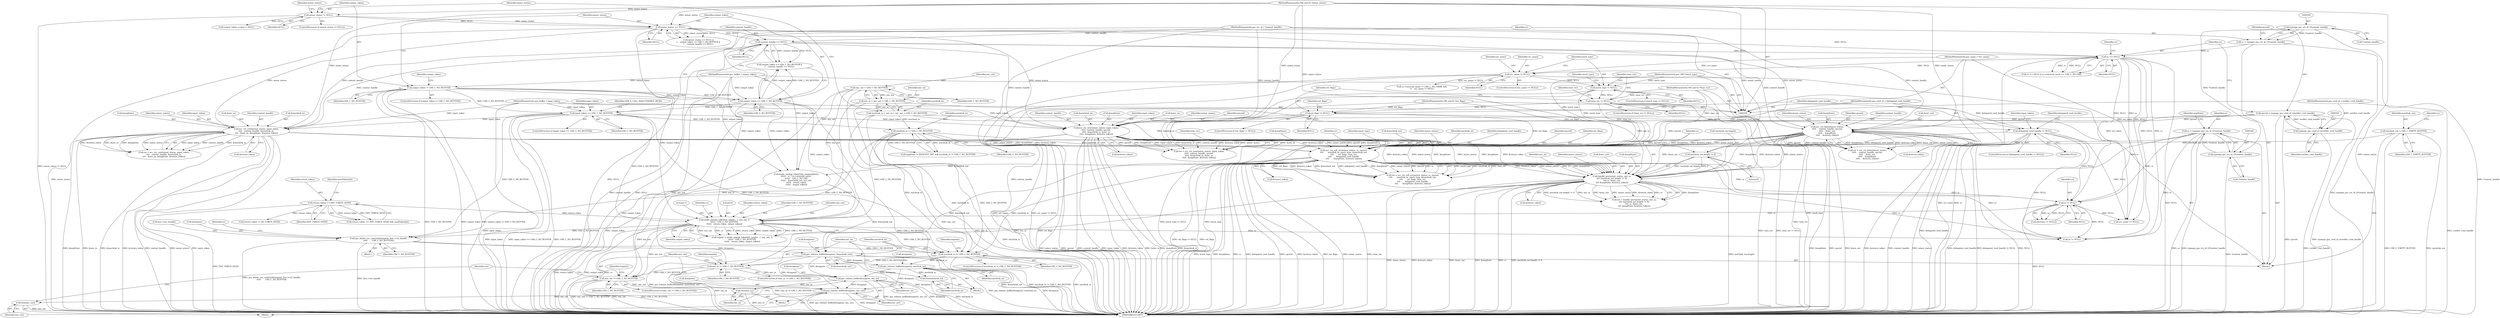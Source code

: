 digraph "0_krb5_b51b33f2bc5d1497ddf5bd107f791c101695000d_3@API" {
"1000505" [label="(Call,gss_delete_sec_context(&tmpmin, &sc->ctx_handle,\n\t\t\t\t\t       GSS_C_NO_BUFFER))"];
"1000415" [label="(Call,make_spnego_tokenInit_msg(sc, 1, mic_out, 0,\n\t\t\t\t\t\t   GSS_C_NO_BUFFER,\n\t\t\t\t\t\t   return_token, output_token))"];
"1000410" [label="(Call,sc != NULL)"];
"1000354" [label="(Call,acc_ctx_call_acc(minor_status, sc, spcred,\n\t\t\t\t       mechtok_in, mech_type, &mechtok_out,\n\t\t\t\t       ret_flags, time_rec,\n\t\t\t\t       delegated_cred_handle,\n\t\t\t\t       &negState, &return_token))"];
"1000317" [label="(Call,acc_ctx_cont(minor_status, input_token,\n\t\t\t\t   context_handle, &mechtok_in,\n\t\t\t\t   &mic_in, &negState, &return_token))"];
"1000178" [label="(Call,minor_status == NULL)"];
"1000154" [label="(Call,minor_status != NULL)"];
"1000110" [label="(MethodParameterIn,OM_uint32 *minor_status)"];
"1000191" [label="(Call,input_token == GSS_C_NO_BUFFER)"];
"1000113" [label="(MethodParameterIn,gss_buffer_t input_token)"];
"1000162" [label="(Call,output_token != GSS_C_NO_BUFFER)"];
"1000117" [label="(MethodParameterIn,gss_buffer_t output_token)"];
"1000182" [label="(Call,output_token == GSS_C_NO_BUFFER)"];
"1000185" [label="(Call,context_handle == NULL)"];
"1000111" [label="(MethodParameterIn,gss_ctx_id_t *context_handle)"];
"1000292" [label="(Call,acc_ctx_new(minor_status, input_token,\n\t\t\t\t\t  context_handle, spcred,\n\t\t\t\t\t  &mechtok_in, &mic_in,\n\t\t\t\t\t  &negState, &return_token))"];
"1000202" [label="(Call,spcred = (spnego_gss_cred_id_t)verifier_cred_handle)"];
"1000204" [label="(Call,(spnego_gss_cred_id_t)verifier_cred_handle)"];
"1000112" [label="(MethodParameterIn,gss_cred_id_t verifier_cred_handle)"];
"1000267" [label="(Call,acc_ctx_hints(minor_status,\n\t\t\t\t\t    context_handle, spcred,\n\t\t\t\t\t    &mic_out,\n\t\t\t\t\t    &negState,\n\t\t\t\t\t    &return_token))"];
"1000337" [label="(Call,sc = (spnego_gss_ctx_id_t)*context_handle)"];
"1000339" [label="(Call,(spnego_gss_ctx_id_t)*context_handle)"];
"1000198" [label="(Call,(spnego_gss_ctx_id_t)*context_handle)"];
"1000348" [label="(Call,mechtok_in != GSS_C_NO_BUFFER)"];
"1000146" [label="(Call,mechtok_in = mic_in = mic_out = GSS_C_NO_BUFFER)"];
"1000148" [label="(Call,mic_in = mic_out = GSS_C_NO_BUFFER)"];
"1000150" [label="(Call,mic_out = GSS_C_NO_BUFFER)"];
"1000227" [label="(Call,mech_type != NULL)"];
"1000116" [label="(MethodParameterIn,gss_OID *mech_type)"];
"1000219" [label="(Call,src_name != NULL)"];
"1000115" [label="(MethodParameterIn,gss_name_t *src_name)"];
"1000209" [label="(Call,sc == NULL)"];
"1000196" [label="(Call,sc = (spnego_gss_ctx_id_t)*context_handle)"];
"1000243" [label="(Call,ret_flags != NULL)"];
"1000118" [label="(MethodParameterIn,OM_uint32 *ret_flags)"];
"1000235" [label="(Call,time_rec != NULL)"];
"1000119" [label="(MethodParameterIn,OM_uint32 *time_rec)"];
"1000251" [label="(Call,delegated_cred_handle != NULL)"];
"1000120" [label="(MethodParameterIn,gss_cred_id_t *delegated_cred_handle)"];
"1000386" [label="(Call,handle_mic(minor_status, mic_in,\n\t\t\t\t (mechtok_out.length != 0),\n\t\t\t\t sc, &mic_out,\n\t\t\t\t &negState, &return_token))"];
"1000389" [label="(Call,mechtok_out.length != 0)"];
"1000130" [label="(Call,mechtok_out = GSS_C_EMPTY_BUFFER)"];
"1000404" [label="(Call,return_token == INIT_TOKEN_SEND)"];
"1000520" [label="(Call,gss_release_buffer(&tmpmin, &mechtok_out))"];
"1000530" [label="(Call,gss_release_buffer(&tmpmin, mechtok_in))"];
"1000534" [label="(Call,free(mechtok_in))"];
"1000541" [label="(Call,gss_release_buffer(&tmpmin, mic_in))"];
"1000545" [label="(Call,free(mic_in))"];
"1000552" [label="(Call,gss_release_buffer(&tmpmin, mic_out))"];
"1000556" [label="(Call,free(mic_out))"];
"1000526" [label="(Call,mechtok_in != GSS_C_NO_BUFFER)"];
"1000537" [label="(Call,mic_in != GSS_C_NO_BUFFER)"];
"1000548" [label="(Call,mic_out != GSS_C_NO_BUFFER)"];
"1000202" [label="(Call,spcred = (spnego_gss_cred_id_t)verifier_cred_handle)"];
"1000182" [label="(Call,output_token == GSS_C_NO_BUFFER)"];
"1000412" [label="(Identifier,NULL)"];
"1000208" [label="(Call,sc == NULL || sc->internal_mech == GSS_C_NO_OID)"];
"1000250" [label="(ControlStructure,if (delegated_cred_handle != NULL))"];
"1000417" [label="(Literal,1)"];
"1000113" [label="(MethodParameterIn,gss_buffer_t input_token)"];
"1000112" [label="(MethodParameterIn,gss_cred_id_t verifier_cred_handle)"];
"1000416" [label="(Identifier,sc)"];
"1000210" [label="(Identifier,sc)"];
"1000559" [label="(Identifier,ret)"];
"1000364" [label="(Identifier,delegated_cred_handle)"];
"1000325" [label="(Call,&negState)"];
"1000294" [label="(Identifier,input_token)"];
"1000357" [label="(Identifier,spcred)"];
"1000197" [label="(Identifier,sc)"];
"1000419" [label="(Literal,0)"];
"1000404" [label="(Call,return_token == INIT_TOKEN_SEND)"];
"1000303" [label="(Call,&return_token)"];
"1000399" [label="(Call,&return_token)"];
"1000554" [label="(Identifier,tmpmin)"];
"1000338" [label="(Identifier,sc)"];
"1000164" [label="(Identifier,GSS_C_NO_BUFFER)"];
"1000540" [label="(Block,)"];
"1000236" [label="(Identifier,time_rec)"];
"1000525" [label="(ControlStructure,if (mechtok_in != GSS_C_NO_BUFFER))"];
"1000161" [label="(ControlStructure,if (output_token != GSS_C_NO_BUFFER))"];
"1000190" [label="(ControlStructure,if (input_token == GSS_C_NO_BUFFER))"];
"1000362" [label="(Identifier,ret_flags)"];
"1000111" [label="(MethodParameterIn,gss_ctx_id_t *context_handle)"];
"1000152" [label="(Identifier,GSS_C_NO_BUFFER)"];
"1000363" [label="(Identifier,time_rec)"];
"1000211" [label="(Identifier,NULL)"];
"1000532" [label="(Identifier,tmpmin)"];
"1000193" [label="(Identifier,GSS_C_NO_BUFFER)"];
"1000253" [label="(Identifier,NULL)"];
"1000508" [label="(Call,&sc->ctx_handle)"];
"1000365" [label="(Call,&negState)"];
"1000117" [label="(MethodParameterIn,gss_buffer_t output_token)"];
"1000234" [label="(ControlStructure,if (time_rec != NULL))"];
"1000422" [label="(Identifier,output_token)"];
"1000421" [label="(Identifier,return_token)"];
"1000501" [label="(Call,sc != NULL)"];
"1000135" [label="(Identifier,sc)"];
"1000533" [label="(Identifier,mechtok_in)"];
"1000529" [label="(Block,)"];
"1000195" [label="(Identifier,GSS_S_CALL_INACCESSIBLE_READ)"];
"1000337" [label="(Call,sc = (spnego_gss_ctx_id_t)*context_handle)"];
"1000171" [label="(Call,output_token->value = NULL)"];
"1000415" [label="(Call,make_spnego_tokenInit_msg(sc, 1, mic_out, 0,\n\t\t\t\t\t\t   GSS_C_NO_BUFFER,\n\t\t\t\t\t\t   return_token, output_token))"];
"1000159" [label="(Identifier,minor_status)"];
"1000534" [label="(Call,free(mechtok_in))"];
"1000177" [label="(Call,minor_status == NULL ||\n\t    output_token == GSS_C_NO_BUFFER ||\n\t    context_handle == NULL)"];
"1000251" [label="(Call,delegated_cred_handle != NULL)"];
"1000442" [label="(Call,make_spnego_tokenTarg_msg(negState,\n\t\t\t\t\t\t   sc ? sc->internal_mech :\n\t\t\t\t\t\t   GSS_C_NO_OID,\n\t\t\t\t\t\t   &mechtok_out, mic_out,\n\t\t\t\t\t\t   return_token,\n\t\t\t\t\t\t   output_token))"];
"1000269" [label="(Identifier,context_handle)"];
"1000232" [label="(Identifier,mech_type)"];
"1000393" [label="(Literal,0)"];
"1000407" [label="(Identifier,sendTokenInit)"];
"1000151" [label="(Identifier,mic_out)"];
"1000551" [label="(Block,)"];
"1000521" [label="(Call,&tmpmin)"];
"1000119" [label="(MethodParameterIn,OM_uint32 *time_rec)"];
"1000184" [label="(Identifier,GSS_C_NO_BUFFER)"];
"1000214" [label="(Identifier,sc)"];
"1000530" [label="(Call,gss_release_buffer(&tmpmin, mechtok_in))"];
"1000479" [label="(Call,src_name != NULL)"];
"1000299" [label="(Call,&mic_in)"];
"1000275" [label="(Call,&return_token)"];
"1000261" [label="(Identifier,input_token)"];
"1000265" [label="(Call,ret = acc_ctx_hints(minor_status,\n\t\t\t\t\t    context_handle, spcred,\n\t\t\t\t\t    &mic_out,\n\t\t\t\t\t    &negState,\n\t\t\t\t\t    &return_token))"];
"1000131" [label="(Identifier,mechtok_out)"];
"1000350" [label="(Identifier,GSS_C_NO_BUFFER)"];
"1000271" [label="(Call,&mic_out)"];
"1000191" [label="(Call,input_token == GSS_C_NO_BUFFER)"];
"1000318" [label="(Identifier,minor_status)"];
"1000155" [label="(Identifier,minor_status)"];
"1000196" [label="(Call,sc = (spnego_gss_ctx_id_t)*context_handle)"];
"1000388" [label="(Identifier,mic_in)"];
"1000120" [label="(MethodParameterIn,gss_cred_id_t *delegated_cred_handle)"];
"1000248" [label="(Identifier,ret_flags)"];
"1000433" [label="(Call,return_token != NO_TOKEN_SEND)"];
"1000149" [label="(Identifier,mic_in)"];
"1000156" [label="(Identifier,NULL)"];
"1000413" [label="(Call,tmpret = make_spnego_tokenInit_msg(sc, 1, mic_out, 0,\n\t\t\t\t\t\t   GSS_C_NO_BUFFER,\n\t\t\t\t\t\t   return_token, output_token))"];
"1000548" [label="(Call,mic_out != GSS_C_NO_BUFFER)"];
"1000420" [label="(Identifier,GSS_C_NO_BUFFER)"];
"1000268" [label="(Identifier,minor_status)"];
"1000221" [label="(Identifier,NULL)"];
"1000121" [label="(Block,)"];
"1000323" [label="(Call,&mic_in)"];
"1000556" [label="(Call,free(mic_out))"];
"1000150" [label="(Call,mic_out = GSS_C_NO_BUFFER)"];
"1000506" [label="(Call,&tmpmin)"];
"1000146" [label="(Call,mechtok_in = mic_in = mic_out = GSS_C_NO_BUFFER)"];
"1000341" [label="(Call,*context_handle)"];
"1000384" [label="(Call,ret = handle_mic(minor_status, mic_in,\n\t\t\t\t (mechtok_out.length != 0),\n\t\t\t\t sc, &mic_out,\n\t\t\t\t &negState, &return_token))"];
"1000531" [label="(Call,&tmpmin)"];
"1000406" [label="(Identifier,INIT_TOKEN_SEND)"];
"1000346" [label="(Identifier,negState)"];
"1000290" [label="(Call,ret = acc_ctx_new(minor_status, input_token,\n\t\t\t\t\t  context_handle, spcred,\n\t\t\t\t\t  &mechtok_in, &mic_in,\n\t\t\t\t\t  &negState, &return_token))"];
"1000387" [label="(Identifier,minor_status)"];
"1000179" [label="(Identifier,minor_status)"];
"1000526" [label="(Call,mechtok_in != GSS_C_NO_BUFFER)"];
"1000405" [label="(Identifier,return_token)"];
"1000523" [label="(Call,&mechtok_out)"];
"1000552" [label="(Call,gss_release_buffer(&tmpmin, mic_out))"];
"1000162" [label="(Call,output_token != GSS_C_NO_BUFFER)"];
"1000220" [label="(Identifier,src_name)"];
"1000320" [label="(Identifier,context_handle)"];
"1000418" [label="(Identifier,mic_out)"];
"1000344" [label="(Call,negState != REQUEST_MIC && mechtok_in != GSS_C_NO_BUFFER)"];
"1000147" [label="(Identifier,mechtok_in)"];
"1000352" [label="(Call,ret = acc_ctx_call_acc(minor_status, sc, spcred,\n\t\t\t\t       mechtok_in, mech_type, &mechtok_out,\n\t\t\t\t       ret_flags, time_rec,\n\t\t\t\t       delegated_cred_handle,\n\t\t\t\t       &negState, &return_token))"];
"1000252" [label="(Identifier,delegated_cred_handle)"];
"1000116" [label="(MethodParameterIn,gss_OID *mech_type)"];
"1000349" [label="(Identifier,mechtok_in)"];
"1000130" [label="(Call,mechtok_out = GSS_C_EMPTY_BUFFER)"];
"1000546" [label="(Identifier,mic_in)"];
"1000547" [label="(ControlStructure,if (mic_out != GSS_C_NO_BUFFER))"];
"1000537" [label="(Call,mic_in != GSS_C_NO_BUFFER)"];
"1000473" [label="(Call,sc->internal_name != GSS_C_NO_NAME &&\n \t\t    src_name != NULL)"];
"1000256" [label="(Identifier,delegated_cred_handle)"];
"1000118" [label="(MethodParameterIn,OM_uint32 *ret_flags)"];
"1000292" [label="(Call,acc_ctx_new(minor_status, input_token,\n\t\t\t\t\t  context_handle, spcred,\n\t\t\t\t\t  &mechtok_in, &mic_in,\n\t\t\t\t\t  &negState, &return_token))"];
"1000219" [label="(Call,src_name != NULL)"];
"1000154" [label="(Call,minor_status != NULL)"];
"1000356" [label="(Identifier,sc)"];
"1000293" [label="(Identifier,minor_status)"];
"1000203" [label="(Identifier,spcred)"];
"1000115" [label="(MethodParameterIn,gss_name_t *src_name)"];
"1000359" [label="(Identifier,mech_type)"];
"1000504" [label="(Block,)"];
"1000360" [label="(Call,&mechtok_out)"];
"1000296" [label="(Identifier,spcred)"];
"1000553" [label="(Call,&tmpmin)"];
"1000536" [label="(ControlStructure,if (mic_in != GSS_C_NO_BUFFER))"];
"1000549" [label="(Identifier,mic_out)"];
"1000555" [label="(Identifier,mic_out)"];
"1000321" [label="(Call,&mechtok_in)"];
"1000244" [label="(Identifier,ret_flags)"];
"1000367" [label="(Call,&return_token)"];
"1000192" [label="(Identifier,input_token)"];
"1000505" [label="(Call,gss_delete_sec_context(&tmpmin, &sc->ctx_handle,\n\t\t\t\t\t       GSS_C_NO_BUFFER))"];
"1000528" [label="(Identifier,GSS_C_NO_BUFFER)"];
"1000541" [label="(Call,gss_release_buffer(&tmpmin, mic_in))"];
"1000520" [label="(Call,gss_release_buffer(&tmpmin, &mechtok_out))"];
"1000183" [label="(Identifier,output_token)"];
"1000390" [label="(Call,mechtok_out.length)"];
"1000295" [label="(Identifier,context_handle)"];
"1000512" [label="(Identifier,GSS_C_NO_BUFFER)"];
"1000200" [label="(Call,*context_handle)"];
"1000242" [label="(ControlStructure,if (ret_flags != NULL))"];
"1000535" [label="(Identifier,mechtok_in)"];
"1000206" [label="(Identifier,verifier_cred_handle)"];
"1000410" [label="(Call,sc != NULL)"];
"1000317" [label="(Call,acc_ctx_cont(minor_status, input_token,\n\t\t\t\t   context_handle, &mechtok_in,\n\t\t\t\t   &mic_in, &negState, &return_token))"];
"1000185" [label="(Call,context_handle == NULL)"];
"1000148" [label="(Call,mic_in = mic_out = GSS_C_NO_BUFFER)"];
"1000339" [label="(Call,(spnego_gss_ctx_id_t)*context_handle)"];
"1000209" [label="(Call,sc == NULL)"];
"1000395" [label="(Call,&mic_out)"];
"1000394" [label="(Identifier,sc)"];
"1000110" [label="(MethodParameterIn,OM_uint32 *minor_status)"];
"1000267" [label="(Call,acc_ctx_hints(minor_status,\n\t\t\t\t\t    context_handle, spcred,\n\t\t\t\t\t    &mic_out,\n\t\t\t\t\t    &negState,\n\t\t\t\t\t    &return_token))"];
"1000545" [label="(Call,free(mic_in))"];
"1000227" [label="(Call,mech_type != NULL)"];
"1000178" [label="(Call,minor_status == NULL)"];
"1000273" [label="(Call,&negState)"];
"1000153" [label="(ControlStructure,if (minor_status != NULL))"];
"1000560" [label="(MethodReturn,RET)"];
"1000163" [label="(Identifier,output_token)"];
"1000543" [label="(Identifier,tmpmin)"];
"1000270" [label="(Identifier,spcred)"];
"1000224" [label="(Identifier,src_name)"];
"1000515" [label="(Identifier,sc)"];
"1000327" [label="(Call,&return_token)"];
"1000527" [label="(Identifier,mechtok_in)"];
"1000542" [label="(Call,&tmpmin)"];
"1000235" [label="(Call,time_rec != NULL)"];
"1000228" [label="(Identifier,mech_type)"];
"1000218" [label="(ControlStructure,if (src_name != NULL))"];
"1000348" [label="(Call,mechtok_in != GSS_C_NO_BUFFER)"];
"1000187" [label="(Identifier,NULL)"];
"1000297" [label="(Call,&mechtok_in)"];
"1000315" [label="(Call,ret = acc_ctx_cont(minor_status, input_token,\n\t\t\t\t   context_handle, &mechtok_in,\n\t\t\t\t   &mic_in, &negState, &return_token))"];
"1000132" [label="(Identifier,GSS_C_EMPTY_BUFFER)"];
"1000354" [label="(Call,acc_ctx_call_acc(minor_status, sc, spcred,\n\t\t\t\t       mechtok_in, mech_type, &mechtok_out,\n\t\t\t\t       ret_flags, time_rec,\n\t\t\t\t       delegated_cred_handle,\n\t\t\t\t       &negState, &return_token))"];
"1000544" [label="(Identifier,mic_in)"];
"1000301" [label="(Call,&negState)"];
"1000237" [label="(Identifier,NULL)"];
"1000204" [label="(Call,(spnego_gss_cred_id_t)verifier_cred_handle)"];
"1000355" [label="(Identifier,minor_status)"];
"1000319" [label="(Identifier,input_token)"];
"1000409" [label="(Call,assert(sc != NULL))"];
"1000240" [label="(Identifier,time_rec)"];
"1000389" [label="(Call,mechtok_out.length != 0)"];
"1000397" [label="(Call,&negState)"];
"1000539" [label="(Identifier,GSS_C_NO_BUFFER)"];
"1000245" [label="(Identifier,NULL)"];
"1000538" [label="(Identifier,mic_in)"];
"1000180" [label="(Identifier,NULL)"];
"1000243" [label="(Call,ret_flags != NULL)"];
"1000229" [label="(Identifier,NULL)"];
"1000550" [label="(Identifier,GSS_C_NO_BUFFER)"];
"1000557" [label="(Identifier,mic_out)"];
"1000168" [label="(Identifier,output_token)"];
"1000411" [label="(Identifier,sc)"];
"1000181" [label="(Call,output_token == GSS_C_NO_BUFFER ||\n\t    context_handle == NULL)"];
"1000198" [label="(Call,(spnego_gss_ctx_id_t)*context_handle)"];
"1000226" [label="(ControlStructure,if (mech_type != NULL))"];
"1000403" [label="(Call,return_token == INIT_TOKEN_SEND && sendTokenInit)"];
"1000386" [label="(Call,handle_mic(minor_status, mic_in,\n\t\t\t\t (mechtok_out.length != 0),\n\t\t\t\t sc, &mic_out,\n\t\t\t\t &negState, &return_token))"];
"1000358" [label="(Identifier,mechtok_in)"];
"1000186" [label="(Identifier,context_handle)"];
"1000505" -> "1000504"  [label="AST: "];
"1000505" -> "1000512"  [label="CFG: "];
"1000506" -> "1000505"  [label="AST: "];
"1000508" -> "1000505"  [label="AST: "];
"1000512" -> "1000505"  [label="AST: "];
"1000515" -> "1000505"  [label="CFG: "];
"1000505" -> "1000560"  [label="DDG: gss_delete_sec_context(&tmpmin, &sc->ctx_handle,\n\t\t\t\t\t       GSS_C_NO_BUFFER)"];
"1000505" -> "1000560"  [label="DDG: &sc->ctx_handle"];
"1000415" -> "1000505"  [label="DDG: GSS_C_NO_BUFFER"];
"1000348" -> "1000505"  [label="DDG: GSS_C_NO_BUFFER"];
"1000191" -> "1000505"  [label="DDG: GSS_C_NO_BUFFER"];
"1000505" -> "1000520"  [label="DDG: &tmpmin"];
"1000505" -> "1000526"  [label="DDG: GSS_C_NO_BUFFER"];
"1000415" -> "1000413"  [label="AST: "];
"1000415" -> "1000422"  [label="CFG: "];
"1000416" -> "1000415"  [label="AST: "];
"1000417" -> "1000415"  [label="AST: "];
"1000418" -> "1000415"  [label="AST: "];
"1000419" -> "1000415"  [label="AST: "];
"1000420" -> "1000415"  [label="AST: "];
"1000421" -> "1000415"  [label="AST: "];
"1000422" -> "1000415"  [label="AST: "];
"1000413" -> "1000415"  [label="CFG: "];
"1000415" -> "1000560"  [label="DDG: output_token"];
"1000415" -> "1000560"  [label="DDG: sc"];
"1000415" -> "1000560"  [label="DDG: return_token"];
"1000415" -> "1000413"  [label="DDG: mic_out"];
"1000415" -> "1000413"  [label="DDG: sc"];
"1000415" -> "1000413"  [label="DDG: 0"];
"1000415" -> "1000413"  [label="DDG: return_token"];
"1000415" -> "1000413"  [label="DDG: output_token"];
"1000415" -> "1000413"  [label="DDG: 1"];
"1000415" -> "1000413"  [label="DDG: GSS_C_NO_BUFFER"];
"1000410" -> "1000415"  [label="DDG: sc"];
"1000150" -> "1000415"  [label="DDG: mic_out"];
"1000348" -> "1000415"  [label="DDG: GSS_C_NO_BUFFER"];
"1000191" -> "1000415"  [label="DDG: GSS_C_NO_BUFFER"];
"1000404" -> "1000415"  [label="DDG: return_token"];
"1000162" -> "1000415"  [label="DDG: output_token"];
"1000182" -> "1000415"  [label="DDG: output_token"];
"1000117" -> "1000415"  [label="DDG: output_token"];
"1000415" -> "1000501"  [label="DDG: sc"];
"1000415" -> "1000526"  [label="DDG: GSS_C_NO_BUFFER"];
"1000415" -> "1000548"  [label="DDG: mic_out"];
"1000410" -> "1000409"  [label="AST: "];
"1000410" -> "1000412"  [label="CFG: "];
"1000411" -> "1000410"  [label="AST: "];
"1000412" -> "1000410"  [label="AST: "];
"1000409" -> "1000410"  [label="CFG: "];
"1000410" -> "1000560"  [label="DDG: NULL"];
"1000410" -> "1000409"  [label="DDG: sc"];
"1000410" -> "1000409"  [label="DDG: NULL"];
"1000354" -> "1000410"  [label="DDG: sc"];
"1000386" -> "1000410"  [label="DDG: sc"];
"1000209" -> "1000410"  [label="DDG: sc"];
"1000209" -> "1000410"  [label="DDG: NULL"];
"1000337" -> "1000410"  [label="DDG: sc"];
"1000251" -> "1000410"  [label="DDG: NULL"];
"1000410" -> "1000479"  [label="DDG: NULL"];
"1000410" -> "1000501"  [label="DDG: NULL"];
"1000354" -> "1000352"  [label="AST: "];
"1000354" -> "1000367"  [label="CFG: "];
"1000355" -> "1000354"  [label="AST: "];
"1000356" -> "1000354"  [label="AST: "];
"1000357" -> "1000354"  [label="AST: "];
"1000358" -> "1000354"  [label="AST: "];
"1000359" -> "1000354"  [label="AST: "];
"1000360" -> "1000354"  [label="AST: "];
"1000362" -> "1000354"  [label="AST: "];
"1000363" -> "1000354"  [label="AST: "];
"1000364" -> "1000354"  [label="AST: "];
"1000365" -> "1000354"  [label="AST: "];
"1000367" -> "1000354"  [label="AST: "];
"1000352" -> "1000354"  [label="CFG: "];
"1000354" -> "1000560"  [label="DDG: &negState"];
"1000354" -> "1000560"  [label="DDG: sc"];
"1000354" -> "1000560"  [label="DDG: delegated_cred_handle"];
"1000354" -> "1000560"  [label="DDG: spcred"];
"1000354" -> "1000560"  [label="DDG: &return_token"];
"1000354" -> "1000560"  [label="DDG: ret_flags"];
"1000354" -> "1000560"  [label="DDG: minor_status"];
"1000354" -> "1000560"  [label="DDG: time_rec"];
"1000354" -> "1000560"  [label="DDG: mech_type"];
"1000354" -> "1000352"  [label="DDG: mech_type"];
"1000354" -> "1000352"  [label="DDG: mechtok_in"];
"1000354" -> "1000352"  [label="DDG: time_rec"];
"1000354" -> "1000352"  [label="DDG: ret_flags"];
"1000354" -> "1000352"  [label="DDG: &return_token"];
"1000354" -> "1000352"  [label="DDG: &mechtok_out"];
"1000354" -> "1000352"  [label="DDG: delegated_cred_handle"];
"1000354" -> "1000352"  [label="DDG: &negState"];
"1000354" -> "1000352"  [label="DDG: minor_status"];
"1000354" -> "1000352"  [label="DDG: spcred"];
"1000354" -> "1000352"  [label="DDG: sc"];
"1000317" -> "1000354"  [label="DDG: minor_status"];
"1000317" -> "1000354"  [label="DDG: &negState"];
"1000317" -> "1000354"  [label="DDG: &return_token"];
"1000292" -> "1000354"  [label="DDG: minor_status"];
"1000292" -> "1000354"  [label="DDG: spcred"];
"1000292" -> "1000354"  [label="DDG: &negState"];
"1000292" -> "1000354"  [label="DDG: &return_token"];
"1000267" -> "1000354"  [label="DDG: minor_status"];
"1000267" -> "1000354"  [label="DDG: spcred"];
"1000267" -> "1000354"  [label="DDG: &negState"];
"1000267" -> "1000354"  [label="DDG: &return_token"];
"1000110" -> "1000354"  [label="DDG: minor_status"];
"1000337" -> "1000354"  [label="DDG: sc"];
"1000202" -> "1000354"  [label="DDG: spcred"];
"1000348" -> "1000354"  [label="DDG: mechtok_in"];
"1000146" -> "1000354"  [label="DDG: mechtok_in"];
"1000227" -> "1000354"  [label="DDG: mech_type"];
"1000116" -> "1000354"  [label="DDG: mech_type"];
"1000243" -> "1000354"  [label="DDG: ret_flags"];
"1000118" -> "1000354"  [label="DDG: ret_flags"];
"1000235" -> "1000354"  [label="DDG: time_rec"];
"1000119" -> "1000354"  [label="DDG: time_rec"];
"1000251" -> "1000354"  [label="DDG: delegated_cred_handle"];
"1000120" -> "1000354"  [label="DDG: delegated_cred_handle"];
"1000354" -> "1000386"  [label="DDG: minor_status"];
"1000354" -> "1000386"  [label="DDG: sc"];
"1000354" -> "1000386"  [label="DDG: &negState"];
"1000354" -> "1000386"  [label="DDG: &return_token"];
"1000354" -> "1000442"  [label="DDG: &mechtok_out"];
"1000354" -> "1000501"  [label="DDG: sc"];
"1000354" -> "1000520"  [label="DDG: &mechtok_out"];
"1000354" -> "1000526"  [label="DDG: mechtok_in"];
"1000317" -> "1000315"  [label="AST: "];
"1000317" -> "1000327"  [label="CFG: "];
"1000318" -> "1000317"  [label="AST: "];
"1000319" -> "1000317"  [label="AST: "];
"1000320" -> "1000317"  [label="AST: "];
"1000321" -> "1000317"  [label="AST: "];
"1000323" -> "1000317"  [label="AST: "];
"1000325" -> "1000317"  [label="AST: "];
"1000327" -> "1000317"  [label="AST: "];
"1000315" -> "1000317"  [label="CFG: "];
"1000317" -> "1000560"  [label="DDG: minor_status"];
"1000317" -> "1000560"  [label="DDG: input_token"];
"1000317" -> "1000560"  [label="DDG: &negState"];
"1000317" -> "1000560"  [label="DDG: &mic_in"];
"1000317" -> "1000560"  [label="DDG: &mechtok_in"];
"1000317" -> "1000560"  [label="DDG: &return_token"];
"1000317" -> "1000560"  [label="DDG: context_handle"];
"1000317" -> "1000315"  [label="DDG: input_token"];
"1000317" -> "1000315"  [label="DDG: context_handle"];
"1000317" -> "1000315"  [label="DDG: &mechtok_in"];
"1000317" -> "1000315"  [label="DDG: &return_token"];
"1000317" -> "1000315"  [label="DDG: &mic_in"];
"1000317" -> "1000315"  [label="DDG: &negState"];
"1000317" -> "1000315"  [label="DDG: minor_status"];
"1000178" -> "1000317"  [label="DDG: minor_status"];
"1000110" -> "1000317"  [label="DDG: minor_status"];
"1000191" -> "1000317"  [label="DDG: input_token"];
"1000113" -> "1000317"  [label="DDG: input_token"];
"1000185" -> "1000317"  [label="DDG: context_handle"];
"1000111" -> "1000317"  [label="DDG: context_handle"];
"1000317" -> "1000386"  [label="DDG: minor_status"];
"1000317" -> "1000386"  [label="DDG: &negState"];
"1000317" -> "1000386"  [label="DDG: &return_token"];
"1000178" -> "1000177"  [label="AST: "];
"1000178" -> "1000180"  [label="CFG: "];
"1000179" -> "1000178"  [label="AST: "];
"1000180" -> "1000178"  [label="AST: "];
"1000183" -> "1000178"  [label="CFG: "];
"1000177" -> "1000178"  [label="CFG: "];
"1000178" -> "1000560"  [label="DDG: minor_status"];
"1000178" -> "1000560"  [label="DDG: NULL"];
"1000178" -> "1000177"  [label="DDG: minor_status"];
"1000178" -> "1000177"  [label="DDG: NULL"];
"1000154" -> "1000178"  [label="DDG: minor_status"];
"1000154" -> "1000178"  [label="DDG: NULL"];
"1000110" -> "1000178"  [label="DDG: minor_status"];
"1000178" -> "1000185"  [label="DDG: NULL"];
"1000178" -> "1000209"  [label="DDG: NULL"];
"1000178" -> "1000267"  [label="DDG: minor_status"];
"1000178" -> "1000292"  [label="DDG: minor_status"];
"1000154" -> "1000153"  [label="AST: "];
"1000154" -> "1000156"  [label="CFG: "];
"1000155" -> "1000154"  [label="AST: "];
"1000156" -> "1000154"  [label="AST: "];
"1000159" -> "1000154"  [label="CFG: "];
"1000163" -> "1000154"  [label="CFG: "];
"1000154" -> "1000560"  [label="DDG: minor_status != NULL"];
"1000110" -> "1000154"  [label="DDG: minor_status"];
"1000154" -> "1000171"  [label="DDG: NULL"];
"1000110" -> "1000109"  [label="AST: "];
"1000110" -> "1000560"  [label="DDG: minor_status"];
"1000110" -> "1000267"  [label="DDG: minor_status"];
"1000110" -> "1000292"  [label="DDG: minor_status"];
"1000110" -> "1000386"  [label="DDG: minor_status"];
"1000191" -> "1000190"  [label="AST: "];
"1000191" -> "1000193"  [label="CFG: "];
"1000192" -> "1000191"  [label="AST: "];
"1000193" -> "1000191"  [label="AST: "];
"1000195" -> "1000191"  [label="CFG: "];
"1000197" -> "1000191"  [label="CFG: "];
"1000191" -> "1000560"  [label="DDG: input_token == GSS_C_NO_BUFFER"];
"1000191" -> "1000560"  [label="DDG: GSS_C_NO_BUFFER"];
"1000191" -> "1000560"  [label="DDG: input_token"];
"1000113" -> "1000191"  [label="DDG: input_token"];
"1000162" -> "1000191"  [label="DDG: GSS_C_NO_BUFFER"];
"1000182" -> "1000191"  [label="DDG: GSS_C_NO_BUFFER"];
"1000191" -> "1000292"  [label="DDG: input_token"];
"1000191" -> "1000348"  [label="DDG: GSS_C_NO_BUFFER"];
"1000191" -> "1000526"  [label="DDG: GSS_C_NO_BUFFER"];
"1000113" -> "1000109"  [label="AST: "];
"1000113" -> "1000560"  [label="DDG: input_token"];
"1000113" -> "1000292"  [label="DDG: input_token"];
"1000162" -> "1000161"  [label="AST: "];
"1000162" -> "1000164"  [label="CFG: "];
"1000163" -> "1000162"  [label="AST: "];
"1000164" -> "1000162"  [label="AST: "];
"1000168" -> "1000162"  [label="CFG: "];
"1000179" -> "1000162"  [label="CFG: "];
"1000162" -> "1000560"  [label="DDG: GSS_C_NO_BUFFER"];
"1000162" -> "1000560"  [label="DDG: output_token"];
"1000162" -> "1000560"  [label="DDG: output_token != GSS_C_NO_BUFFER"];
"1000117" -> "1000162"  [label="DDG: output_token"];
"1000162" -> "1000182"  [label="DDG: output_token"];
"1000162" -> "1000182"  [label="DDG: GSS_C_NO_BUFFER"];
"1000162" -> "1000442"  [label="DDG: output_token"];
"1000117" -> "1000109"  [label="AST: "];
"1000117" -> "1000560"  [label="DDG: output_token"];
"1000117" -> "1000182"  [label="DDG: output_token"];
"1000117" -> "1000442"  [label="DDG: output_token"];
"1000182" -> "1000181"  [label="AST: "];
"1000182" -> "1000184"  [label="CFG: "];
"1000183" -> "1000182"  [label="AST: "];
"1000184" -> "1000182"  [label="AST: "];
"1000186" -> "1000182"  [label="CFG: "];
"1000181" -> "1000182"  [label="CFG: "];
"1000182" -> "1000560"  [label="DDG: GSS_C_NO_BUFFER"];
"1000182" -> "1000560"  [label="DDG: output_token"];
"1000182" -> "1000181"  [label="DDG: output_token"];
"1000182" -> "1000181"  [label="DDG: GSS_C_NO_BUFFER"];
"1000182" -> "1000442"  [label="DDG: output_token"];
"1000185" -> "1000181"  [label="AST: "];
"1000185" -> "1000187"  [label="CFG: "];
"1000186" -> "1000185"  [label="AST: "];
"1000187" -> "1000185"  [label="AST: "];
"1000181" -> "1000185"  [label="CFG: "];
"1000185" -> "1000560"  [label="DDG: context_handle"];
"1000185" -> "1000560"  [label="DDG: NULL"];
"1000185" -> "1000181"  [label="DDG: context_handle"];
"1000185" -> "1000181"  [label="DDG: NULL"];
"1000111" -> "1000185"  [label="DDG: context_handle"];
"1000185" -> "1000209"  [label="DDG: NULL"];
"1000185" -> "1000267"  [label="DDG: context_handle"];
"1000185" -> "1000292"  [label="DDG: context_handle"];
"1000111" -> "1000109"  [label="AST: "];
"1000111" -> "1000560"  [label="DDG: context_handle"];
"1000111" -> "1000267"  [label="DDG: context_handle"];
"1000111" -> "1000292"  [label="DDG: context_handle"];
"1000292" -> "1000290"  [label="AST: "];
"1000292" -> "1000303"  [label="CFG: "];
"1000293" -> "1000292"  [label="AST: "];
"1000294" -> "1000292"  [label="AST: "];
"1000295" -> "1000292"  [label="AST: "];
"1000296" -> "1000292"  [label="AST: "];
"1000297" -> "1000292"  [label="AST: "];
"1000299" -> "1000292"  [label="AST: "];
"1000301" -> "1000292"  [label="AST: "];
"1000303" -> "1000292"  [label="AST: "];
"1000290" -> "1000292"  [label="CFG: "];
"1000292" -> "1000560"  [label="DDG: input_token"];
"1000292" -> "1000560"  [label="DDG: minor_status"];
"1000292" -> "1000560"  [label="DDG: spcred"];
"1000292" -> "1000560"  [label="DDG: &return_token"];
"1000292" -> "1000560"  [label="DDG: &mic_in"];
"1000292" -> "1000560"  [label="DDG: &negState"];
"1000292" -> "1000560"  [label="DDG: &mechtok_in"];
"1000292" -> "1000560"  [label="DDG: context_handle"];
"1000292" -> "1000290"  [label="DDG: &mic_in"];
"1000292" -> "1000290"  [label="DDG: spcred"];
"1000292" -> "1000290"  [label="DDG: &negState"];
"1000292" -> "1000290"  [label="DDG: input_token"];
"1000292" -> "1000290"  [label="DDG: &mechtok_in"];
"1000292" -> "1000290"  [label="DDG: context_handle"];
"1000292" -> "1000290"  [label="DDG: &return_token"];
"1000292" -> "1000290"  [label="DDG: minor_status"];
"1000202" -> "1000292"  [label="DDG: spcred"];
"1000292" -> "1000386"  [label="DDG: minor_status"];
"1000292" -> "1000386"  [label="DDG: &negState"];
"1000292" -> "1000386"  [label="DDG: &return_token"];
"1000202" -> "1000121"  [label="AST: "];
"1000202" -> "1000204"  [label="CFG: "];
"1000203" -> "1000202"  [label="AST: "];
"1000204" -> "1000202"  [label="AST: "];
"1000210" -> "1000202"  [label="CFG: "];
"1000202" -> "1000560"  [label="DDG: spcred"];
"1000202" -> "1000560"  [label="DDG: (spnego_gss_cred_id_t)verifier_cred_handle"];
"1000204" -> "1000202"  [label="DDG: verifier_cred_handle"];
"1000202" -> "1000267"  [label="DDG: spcred"];
"1000204" -> "1000206"  [label="CFG: "];
"1000205" -> "1000204"  [label="AST: "];
"1000206" -> "1000204"  [label="AST: "];
"1000204" -> "1000560"  [label="DDG: verifier_cred_handle"];
"1000112" -> "1000204"  [label="DDG: verifier_cred_handle"];
"1000112" -> "1000109"  [label="AST: "];
"1000112" -> "1000560"  [label="DDG: verifier_cred_handle"];
"1000267" -> "1000265"  [label="AST: "];
"1000267" -> "1000275"  [label="CFG: "];
"1000268" -> "1000267"  [label="AST: "];
"1000269" -> "1000267"  [label="AST: "];
"1000270" -> "1000267"  [label="AST: "];
"1000271" -> "1000267"  [label="AST: "];
"1000273" -> "1000267"  [label="AST: "];
"1000275" -> "1000267"  [label="AST: "];
"1000265" -> "1000267"  [label="CFG: "];
"1000267" -> "1000560"  [label="DDG: &return_token"];
"1000267" -> "1000560"  [label="DDG: context_handle"];
"1000267" -> "1000560"  [label="DDG: minor_status"];
"1000267" -> "1000560"  [label="DDG: &negState"];
"1000267" -> "1000560"  [label="DDG: spcred"];
"1000267" -> "1000560"  [label="DDG: &mic_out"];
"1000267" -> "1000265"  [label="DDG: &negState"];
"1000267" -> "1000265"  [label="DDG: &return_token"];
"1000267" -> "1000265"  [label="DDG: &mic_out"];
"1000267" -> "1000265"  [label="DDG: minor_status"];
"1000267" -> "1000265"  [label="DDG: spcred"];
"1000267" -> "1000265"  [label="DDG: context_handle"];
"1000267" -> "1000386"  [label="DDG: minor_status"];
"1000267" -> "1000386"  [label="DDG: &mic_out"];
"1000267" -> "1000386"  [label="DDG: &negState"];
"1000267" -> "1000386"  [label="DDG: &return_token"];
"1000337" -> "1000121"  [label="AST: "];
"1000337" -> "1000339"  [label="CFG: "];
"1000338" -> "1000337"  [label="AST: "];
"1000339" -> "1000337"  [label="AST: "];
"1000346" -> "1000337"  [label="CFG: "];
"1000337" -> "1000560"  [label="DDG: (spnego_gss_ctx_id_t)*context_handle"];
"1000337" -> "1000560"  [label="DDG: sc"];
"1000339" -> "1000337"  [label="DDG: *context_handle"];
"1000337" -> "1000386"  [label="DDG: sc"];
"1000337" -> "1000501"  [label="DDG: sc"];
"1000339" -> "1000341"  [label="CFG: "];
"1000340" -> "1000339"  [label="AST: "];
"1000341" -> "1000339"  [label="AST: "];
"1000339" -> "1000560"  [label="DDG: *context_handle"];
"1000198" -> "1000339"  [label="DDG: *context_handle"];
"1000198" -> "1000196"  [label="AST: "];
"1000198" -> "1000200"  [label="CFG: "];
"1000199" -> "1000198"  [label="AST: "];
"1000200" -> "1000198"  [label="AST: "];
"1000196" -> "1000198"  [label="CFG: "];
"1000198" -> "1000560"  [label="DDG: *context_handle"];
"1000198" -> "1000196"  [label="DDG: *context_handle"];
"1000348" -> "1000344"  [label="AST: "];
"1000348" -> "1000350"  [label="CFG: "];
"1000349" -> "1000348"  [label="AST: "];
"1000350" -> "1000348"  [label="AST: "];
"1000344" -> "1000348"  [label="CFG: "];
"1000348" -> "1000344"  [label="DDG: mechtok_in"];
"1000348" -> "1000344"  [label="DDG: GSS_C_NO_BUFFER"];
"1000146" -> "1000348"  [label="DDG: mechtok_in"];
"1000348" -> "1000526"  [label="DDG: mechtok_in"];
"1000348" -> "1000526"  [label="DDG: GSS_C_NO_BUFFER"];
"1000146" -> "1000121"  [label="AST: "];
"1000146" -> "1000148"  [label="CFG: "];
"1000147" -> "1000146"  [label="AST: "];
"1000148" -> "1000146"  [label="AST: "];
"1000155" -> "1000146"  [label="CFG: "];
"1000146" -> "1000560"  [label="DDG: mechtok_in"];
"1000148" -> "1000146"  [label="DDG: mic_in"];
"1000146" -> "1000526"  [label="DDG: mechtok_in"];
"1000148" -> "1000150"  [label="CFG: "];
"1000149" -> "1000148"  [label="AST: "];
"1000150" -> "1000148"  [label="AST: "];
"1000148" -> "1000560"  [label="DDG: mic_in"];
"1000150" -> "1000148"  [label="DDG: mic_out"];
"1000148" -> "1000386"  [label="DDG: mic_in"];
"1000148" -> "1000537"  [label="DDG: mic_in"];
"1000150" -> "1000152"  [label="CFG: "];
"1000151" -> "1000150"  [label="AST: "];
"1000152" -> "1000150"  [label="AST: "];
"1000150" -> "1000560"  [label="DDG: mic_out"];
"1000150" -> "1000442"  [label="DDG: mic_out"];
"1000150" -> "1000548"  [label="DDG: mic_out"];
"1000227" -> "1000226"  [label="AST: "];
"1000227" -> "1000229"  [label="CFG: "];
"1000228" -> "1000227"  [label="AST: "];
"1000229" -> "1000227"  [label="AST: "];
"1000232" -> "1000227"  [label="CFG: "];
"1000236" -> "1000227"  [label="CFG: "];
"1000227" -> "1000560"  [label="DDG: mech_type != NULL"];
"1000227" -> "1000560"  [label="DDG: mech_type"];
"1000116" -> "1000227"  [label="DDG: mech_type"];
"1000219" -> "1000227"  [label="DDG: NULL"];
"1000227" -> "1000235"  [label="DDG: NULL"];
"1000116" -> "1000109"  [label="AST: "];
"1000116" -> "1000560"  [label="DDG: mech_type"];
"1000219" -> "1000218"  [label="AST: "];
"1000219" -> "1000221"  [label="CFG: "];
"1000220" -> "1000219"  [label="AST: "];
"1000221" -> "1000219"  [label="AST: "];
"1000224" -> "1000219"  [label="CFG: "];
"1000228" -> "1000219"  [label="CFG: "];
"1000219" -> "1000560"  [label="DDG: src_name != NULL"];
"1000219" -> "1000560"  [label="DDG: src_name"];
"1000115" -> "1000219"  [label="DDG: src_name"];
"1000209" -> "1000219"  [label="DDG: NULL"];
"1000219" -> "1000473"  [label="DDG: src_name != NULL"];
"1000219" -> "1000479"  [label="DDG: src_name"];
"1000115" -> "1000109"  [label="AST: "];
"1000115" -> "1000560"  [label="DDG: src_name"];
"1000115" -> "1000479"  [label="DDG: src_name"];
"1000209" -> "1000208"  [label="AST: "];
"1000209" -> "1000211"  [label="CFG: "];
"1000210" -> "1000209"  [label="AST: "];
"1000211" -> "1000209"  [label="AST: "];
"1000214" -> "1000209"  [label="CFG: "];
"1000208" -> "1000209"  [label="CFG: "];
"1000209" -> "1000560"  [label="DDG: sc"];
"1000209" -> "1000560"  [label="DDG: NULL"];
"1000209" -> "1000208"  [label="DDG: sc"];
"1000209" -> "1000208"  [label="DDG: NULL"];
"1000196" -> "1000209"  [label="DDG: sc"];
"1000209" -> "1000479"  [label="DDG: NULL"];
"1000209" -> "1000501"  [label="DDG: sc"];
"1000209" -> "1000501"  [label="DDG: NULL"];
"1000196" -> "1000121"  [label="AST: "];
"1000197" -> "1000196"  [label="AST: "];
"1000203" -> "1000196"  [label="CFG: "];
"1000196" -> "1000560"  [label="DDG: (spnego_gss_ctx_id_t)*context_handle"];
"1000243" -> "1000242"  [label="AST: "];
"1000243" -> "1000245"  [label="CFG: "];
"1000244" -> "1000243"  [label="AST: "];
"1000245" -> "1000243"  [label="AST: "];
"1000248" -> "1000243"  [label="CFG: "];
"1000252" -> "1000243"  [label="CFG: "];
"1000243" -> "1000560"  [label="DDG: ret_flags"];
"1000243" -> "1000560"  [label="DDG: ret_flags != NULL"];
"1000118" -> "1000243"  [label="DDG: ret_flags"];
"1000235" -> "1000243"  [label="DDG: NULL"];
"1000243" -> "1000251"  [label="DDG: NULL"];
"1000118" -> "1000109"  [label="AST: "];
"1000118" -> "1000560"  [label="DDG: ret_flags"];
"1000235" -> "1000234"  [label="AST: "];
"1000235" -> "1000237"  [label="CFG: "];
"1000236" -> "1000235"  [label="AST: "];
"1000237" -> "1000235"  [label="AST: "];
"1000240" -> "1000235"  [label="CFG: "];
"1000244" -> "1000235"  [label="CFG: "];
"1000235" -> "1000560"  [label="DDG: time_rec"];
"1000235" -> "1000560"  [label="DDG: time_rec != NULL"];
"1000119" -> "1000235"  [label="DDG: time_rec"];
"1000119" -> "1000109"  [label="AST: "];
"1000119" -> "1000560"  [label="DDG: time_rec"];
"1000251" -> "1000250"  [label="AST: "];
"1000251" -> "1000253"  [label="CFG: "];
"1000252" -> "1000251"  [label="AST: "];
"1000253" -> "1000251"  [label="AST: "];
"1000256" -> "1000251"  [label="CFG: "];
"1000261" -> "1000251"  [label="CFG: "];
"1000251" -> "1000560"  [label="DDG: delegated_cred_handle != NULL"];
"1000251" -> "1000560"  [label="DDG: NULL"];
"1000251" -> "1000560"  [label="DDG: delegated_cred_handle"];
"1000120" -> "1000251"  [label="DDG: delegated_cred_handle"];
"1000251" -> "1000479"  [label="DDG: NULL"];
"1000251" -> "1000501"  [label="DDG: NULL"];
"1000120" -> "1000109"  [label="AST: "];
"1000120" -> "1000560"  [label="DDG: delegated_cred_handle"];
"1000386" -> "1000384"  [label="AST: "];
"1000386" -> "1000399"  [label="CFG: "];
"1000387" -> "1000386"  [label="AST: "];
"1000388" -> "1000386"  [label="AST: "];
"1000389" -> "1000386"  [label="AST: "];
"1000394" -> "1000386"  [label="AST: "];
"1000395" -> "1000386"  [label="AST: "];
"1000397" -> "1000386"  [label="AST: "];
"1000399" -> "1000386"  [label="AST: "];
"1000384" -> "1000386"  [label="CFG: "];
"1000386" -> "1000560"  [label="DDG: &negState"];
"1000386" -> "1000560"  [label="DDG: sc"];
"1000386" -> "1000560"  [label="DDG: mechtok_out.length != 0"];
"1000386" -> "1000560"  [label="DDG: minor_status"];
"1000386" -> "1000560"  [label="DDG: &return_token"];
"1000386" -> "1000560"  [label="DDG: &mic_out"];
"1000386" -> "1000384"  [label="DDG: &negState"];
"1000386" -> "1000384"  [label="DDG: mechtok_out.length != 0"];
"1000386" -> "1000384"  [label="DDG: mic_in"];
"1000386" -> "1000384"  [label="DDG: &mic_out"];
"1000386" -> "1000384"  [label="DDG: minor_status"];
"1000386" -> "1000384"  [label="DDG: &return_token"];
"1000386" -> "1000384"  [label="DDG: sc"];
"1000389" -> "1000386"  [label="DDG: mechtok_out.length"];
"1000389" -> "1000386"  [label="DDG: 0"];
"1000386" -> "1000501"  [label="DDG: sc"];
"1000386" -> "1000537"  [label="DDG: mic_in"];
"1000389" -> "1000393"  [label="CFG: "];
"1000390" -> "1000389"  [label="AST: "];
"1000393" -> "1000389"  [label="AST: "];
"1000394" -> "1000389"  [label="CFG: "];
"1000389" -> "1000560"  [label="DDG: mechtok_out.length"];
"1000130" -> "1000389"  [label="DDG: mechtok_out"];
"1000130" -> "1000121"  [label="AST: "];
"1000130" -> "1000132"  [label="CFG: "];
"1000131" -> "1000130"  [label="AST: "];
"1000132" -> "1000130"  [label="AST: "];
"1000135" -> "1000130"  [label="CFG: "];
"1000130" -> "1000560"  [label="DDG: GSS_C_EMPTY_BUFFER"];
"1000130" -> "1000560"  [label="DDG: mechtok_out"];
"1000404" -> "1000403"  [label="AST: "];
"1000404" -> "1000406"  [label="CFG: "];
"1000405" -> "1000404"  [label="AST: "];
"1000406" -> "1000404"  [label="AST: "];
"1000407" -> "1000404"  [label="CFG: "];
"1000403" -> "1000404"  [label="CFG: "];
"1000404" -> "1000560"  [label="DDG: INIT_TOKEN_SEND"];
"1000404" -> "1000403"  [label="DDG: return_token"];
"1000404" -> "1000403"  [label="DDG: INIT_TOKEN_SEND"];
"1000404" -> "1000433"  [label="DDG: return_token"];
"1000520" -> "1000121"  [label="AST: "];
"1000520" -> "1000523"  [label="CFG: "];
"1000521" -> "1000520"  [label="AST: "];
"1000523" -> "1000520"  [label="AST: "];
"1000527" -> "1000520"  [label="CFG: "];
"1000520" -> "1000560"  [label="DDG: gss_release_buffer(&tmpmin, &mechtok_out)"];
"1000520" -> "1000560"  [label="DDG: &tmpmin"];
"1000520" -> "1000560"  [label="DDG: &mechtok_out"];
"1000442" -> "1000520"  [label="DDG: &mechtok_out"];
"1000520" -> "1000530"  [label="DDG: &tmpmin"];
"1000520" -> "1000541"  [label="DDG: &tmpmin"];
"1000520" -> "1000552"  [label="DDG: &tmpmin"];
"1000530" -> "1000529"  [label="AST: "];
"1000530" -> "1000533"  [label="CFG: "];
"1000531" -> "1000530"  [label="AST: "];
"1000533" -> "1000530"  [label="AST: "];
"1000535" -> "1000530"  [label="CFG: "];
"1000530" -> "1000560"  [label="DDG: &tmpmin"];
"1000530" -> "1000560"  [label="DDG: gss_release_buffer(&tmpmin, mechtok_in)"];
"1000526" -> "1000530"  [label="DDG: mechtok_in"];
"1000530" -> "1000534"  [label="DDG: mechtok_in"];
"1000530" -> "1000541"  [label="DDG: &tmpmin"];
"1000530" -> "1000552"  [label="DDG: &tmpmin"];
"1000534" -> "1000529"  [label="AST: "];
"1000534" -> "1000535"  [label="CFG: "];
"1000535" -> "1000534"  [label="AST: "];
"1000538" -> "1000534"  [label="CFG: "];
"1000534" -> "1000560"  [label="DDG: mechtok_in"];
"1000541" -> "1000540"  [label="AST: "];
"1000541" -> "1000544"  [label="CFG: "];
"1000542" -> "1000541"  [label="AST: "];
"1000544" -> "1000541"  [label="AST: "];
"1000546" -> "1000541"  [label="CFG: "];
"1000541" -> "1000560"  [label="DDG: &tmpmin"];
"1000541" -> "1000560"  [label="DDG: gss_release_buffer(&tmpmin, mic_in)"];
"1000537" -> "1000541"  [label="DDG: mic_in"];
"1000541" -> "1000545"  [label="DDG: mic_in"];
"1000541" -> "1000552"  [label="DDG: &tmpmin"];
"1000545" -> "1000540"  [label="AST: "];
"1000545" -> "1000546"  [label="CFG: "];
"1000546" -> "1000545"  [label="AST: "];
"1000549" -> "1000545"  [label="CFG: "];
"1000545" -> "1000560"  [label="DDG: mic_in"];
"1000552" -> "1000551"  [label="AST: "];
"1000552" -> "1000555"  [label="CFG: "];
"1000553" -> "1000552"  [label="AST: "];
"1000555" -> "1000552"  [label="AST: "];
"1000557" -> "1000552"  [label="CFG: "];
"1000552" -> "1000560"  [label="DDG: &tmpmin"];
"1000552" -> "1000560"  [label="DDG: gss_release_buffer(&tmpmin, mic_out)"];
"1000548" -> "1000552"  [label="DDG: mic_out"];
"1000552" -> "1000556"  [label="DDG: mic_out"];
"1000556" -> "1000551"  [label="AST: "];
"1000556" -> "1000557"  [label="CFG: "];
"1000557" -> "1000556"  [label="AST: "];
"1000559" -> "1000556"  [label="CFG: "];
"1000556" -> "1000560"  [label="DDG: mic_out"];
"1000526" -> "1000525"  [label="AST: "];
"1000526" -> "1000528"  [label="CFG: "];
"1000527" -> "1000526"  [label="AST: "];
"1000528" -> "1000526"  [label="AST: "];
"1000532" -> "1000526"  [label="CFG: "];
"1000538" -> "1000526"  [label="CFG: "];
"1000526" -> "1000560"  [label="DDG: mechtok_in != GSS_C_NO_BUFFER"];
"1000526" -> "1000560"  [label="DDG: mechtok_in"];
"1000526" -> "1000537"  [label="DDG: GSS_C_NO_BUFFER"];
"1000537" -> "1000536"  [label="AST: "];
"1000537" -> "1000539"  [label="CFG: "];
"1000538" -> "1000537"  [label="AST: "];
"1000539" -> "1000537"  [label="AST: "];
"1000543" -> "1000537"  [label="CFG: "];
"1000549" -> "1000537"  [label="CFG: "];
"1000537" -> "1000560"  [label="DDG: mic_in"];
"1000537" -> "1000560"  [label="DDG: mic_in != GSS_C_NO_BUFFER"];
"1000537" -> "1000548"  [label="DDG: GSS_C_NO_BUFFER"];
"1000548" -> "1000547"  [label="AST: "];
"1000548" -> "1000550"  [label="CFG: "];
"1000549" -> "1000548"  [label="AST: "];
"1000550" -> "1000548"  [label="AST: "];
"1000554" -> "1000548"  [label="CFG: "];
"1000559" -> "1000548"  [label="CFG: "];
"1000548" -> "1000560"  [label="DDG: GSS_C_NO_BUFFER"];
"1000548" -> "1000560"  [label="DDG: mic_out != GSS_C_NO_BUFFER"];
"1000548" -> "1000560"  [label="DDG: mic_out"];
"1000442" -> "1000548"  [label="DDG: mic_out"];
}
